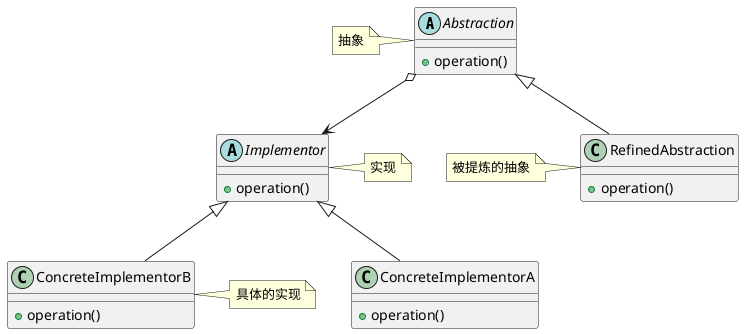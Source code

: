 @startuml design
abstract Abstraction {
    + operation()
}

note left of Abstraction
抽象
end note

class RefinedAbstraction extends Abstraction{
    + operation()
}

note left of RefinedAbstraction
被提炼的抽象
end note

abstract Implementor {
    + operation()
}

note right of Implementor
实现
end note

class ConcreteImplementorA extends Implementor{
    + operation()
}

class ConcreteImplementorB extends Implementor{
    + operation()
}

note right of ConcreteImplementorB
具体的实现
end note

Abstraction o--> Implementor

@enduml